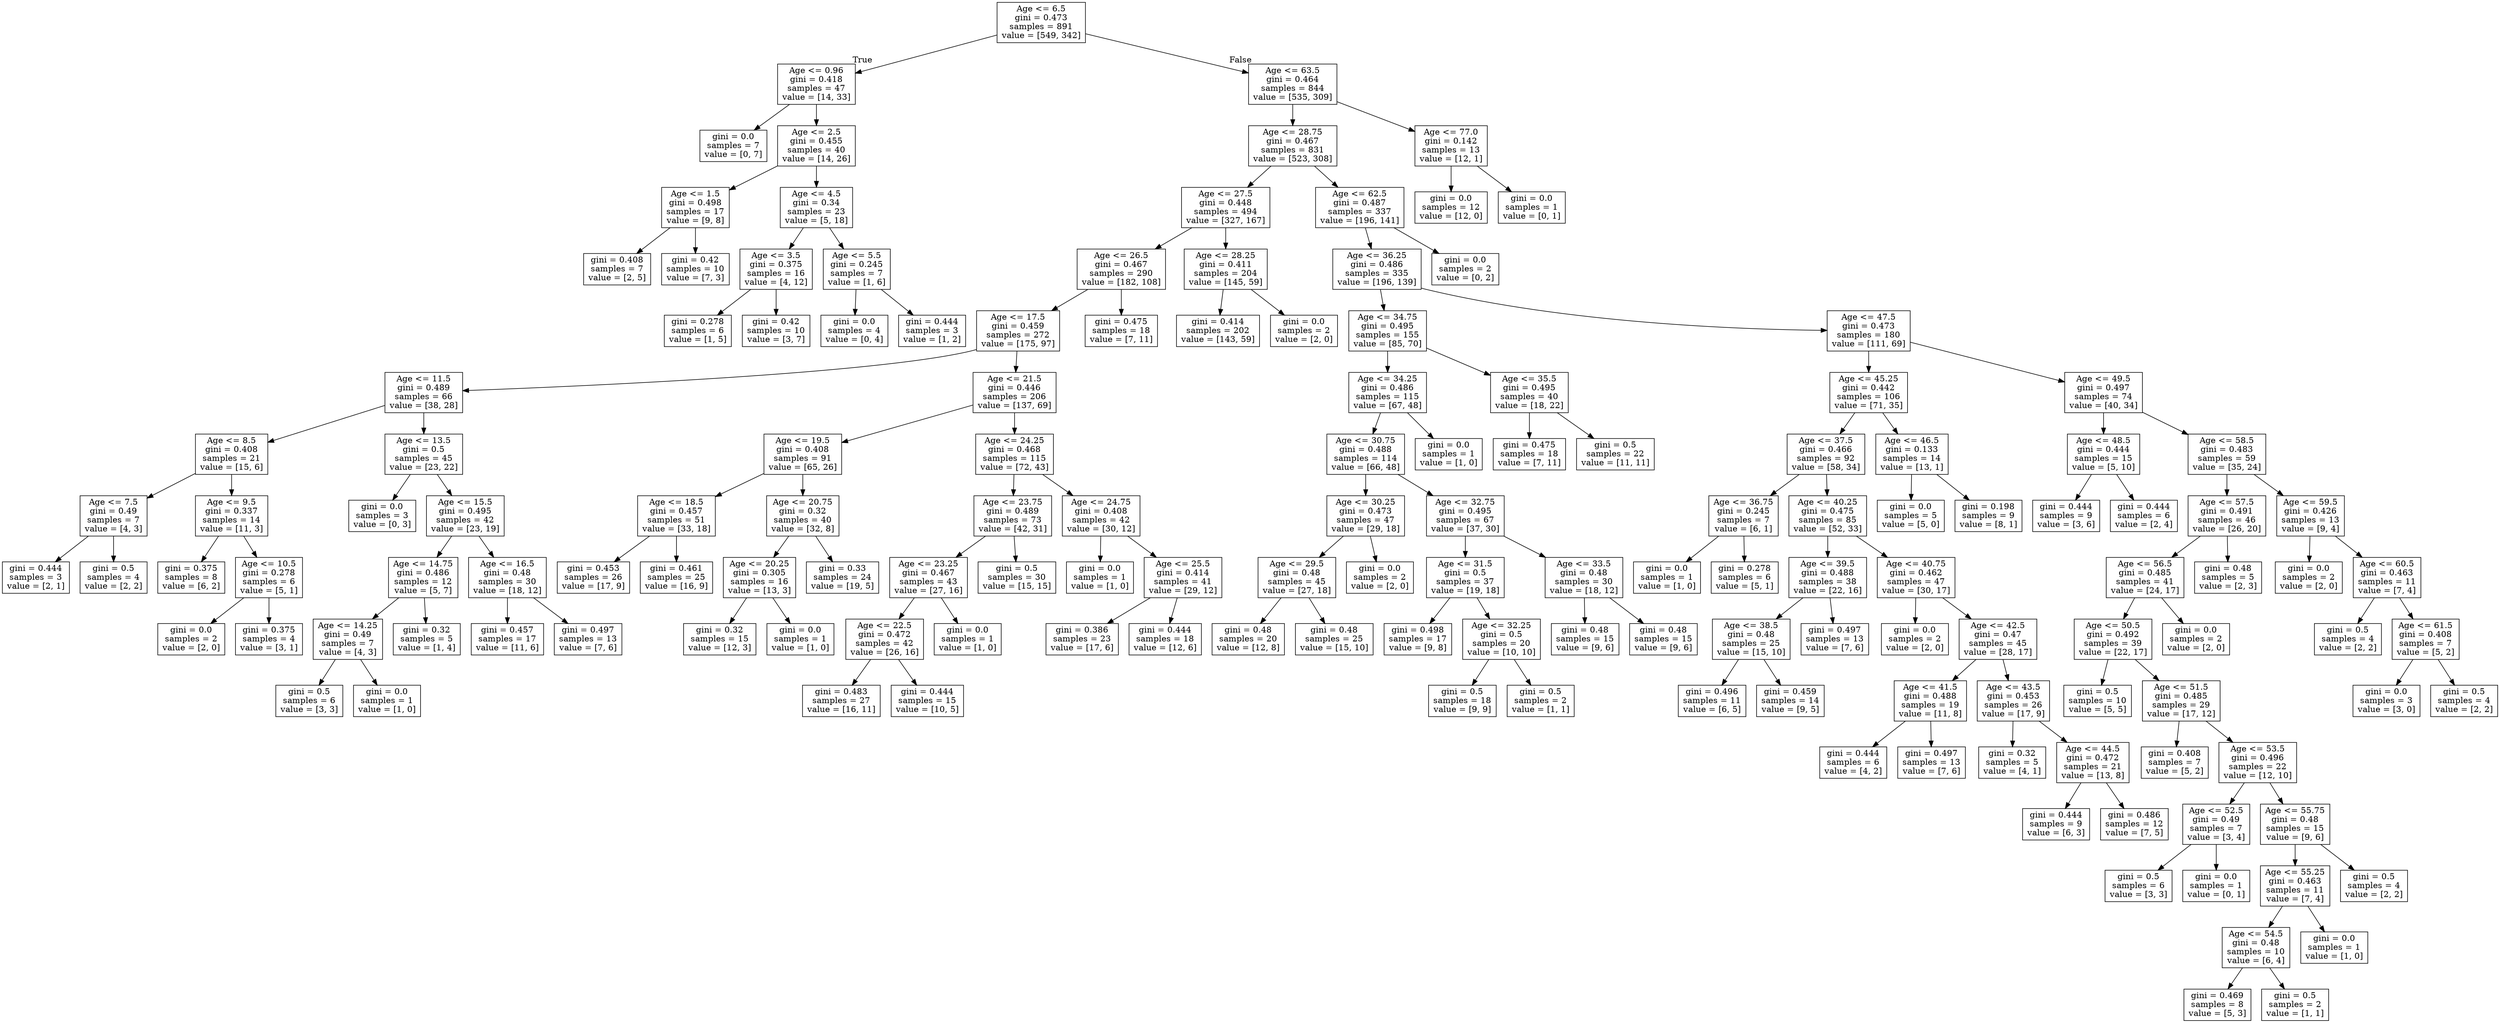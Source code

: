 digraph Tree {
node [shape=box] ;
0 [label="Age <= 6.5\ngini = 0.473\nsamples = 891\nvalue = [549, 342]"] ;
1 [label="Age <= 0.96\ngini = 0.418\nsamples = 47\nvalue = [14, 33]"] ;
0 -> 1 [labeldistance=2.5, labelangle=45, headlabel="True"] ;
2 [label="gini = 0.0\nsamples = 7\nvalue = [0, 7]"] ;
1 -> 2 ;
3 [label="Age <= 2.5\ngini = 0.455\nsamples = 40\nvalue = [14, 26]"] ;
1 -> 3 ;
4 [label="Age <= 1.5\ngini = 0.498\nsamples = 17\nvalue = [9, 8]"] ;
3 -> 4 ;
5 [label="gini = 0.408\nsamples = 7\nvalue = [2, 5]"] ;
4 -> 5 ;
6 [label="gini = 0.42\nsamples = 10\nvalue = [7, 3]"] ;
4 -> 6 ;
7 [label="Age <= 4.5\ngini = 0.34\nsamples = 23\nvalue = [5, 18]"] ;
3 -> 7 ;
8 [label="Age <= 3.5\ngini = 0.375\nsamples = 16\nvalue = [4, 12]"] ;
7 -> 8 ;
9 [label="gini = 0.278\nsamples = 6\nvalue = [1, 5]"] ;
8 -> 9 ;
10 [label="gini = 0.42\nsamples = 10\nvalue = [3, 7]"] ;
8 -> 10 ;
11 [label="Age <= 5.5\ngini = 0.245\nsamples = 7\nvalue = [1, 6]"] ;
7 -> 11 ;
12 [label="gini = 0.0\nsamples = 4\nvalue = [0, 4]"] ;
11 -> 12 ;
13 [label="gini = 0.444\nsamples = 3\nvalue = [1, 2]"] ;
11 -> 13 ;
14 [label="Age <= 63.5\ngini = 0.464\nsamples = 844\nvalue = [535, 309]"] ;
0 -> 14 [labeldistance=2.5, labelangle=-45, headlabel="False"] ;
15 [label="Age <= 28.75\ngini = 0.467\nsamples = 831\nvalue = [523, 308]"] ;
14 -> 15 ;
16 [label="Age <= 27.5\ngini = 0.448\nsamples = 494\nvalue = [327, 167]"] ;
15 -> 16 ;
17 [label="Age <= 26.5\ngini = 0.467\nsamples = 290\nvalue = [182, 108]"] ;
16 -> 17 ;
18 [label="Age <= 17.5\ngini = 0.459\nsamples = 272\nvalue = [175, 97]"] ;
17 -> 18 ;
19 [label="Age <= 11.5\ngini = 0.489\nsamples = 66\nvalue = [38, 28]"] ;
18 -> 19 ;
20 [label="Age <= 8.5\ngini = 0.408\nsamples = 21\nvalue = [15, 6]"] ;
19 -> 20 ;
21 [label="Age <= 7.5\ngini = 0.49\nsamples = 7\nvalue = [4, 3]"] ;
20 -> 21 ;
22 [label="gini = 0.444\nsamples = 3\nvalue = [2, 1]"] ;
21 -> 22 ;
23 [label="gini = 0.5\nsamples = 4\nvalue = [2, 2]"] ;
21 -> 23 ;
24 [label="Age <= 9.5\ngini = 0.337\nsamples = 14\nvalue = [11, 3]"] ;
20 -> 24 ;
25 [label="gini = 0.375\nsamples = 8\nvalue = [6, 2]"] ;
24 -> 25 ;
26 [label="Age <= 10.5\ngini = 0.278\nsamples = 6\nvalue = [5, 1]"] ;
24 -> 26 ;
27 [label="gini = 0.0\nsamples = 2\nvalue = [2, 0]"] ;
26 -> 27 ;
28 [label="gini = 0.375\nsamples = 4\nvalue = [3, 1]"] ;
26 -> 28 ;
29 [label="Age <= 13.5\ngini = 0.5\nsamples = 45\nvalue = [23, 22]"] ;
19 -> 29 ;
30 [label="gini = 0.0\nsamples = 3\nvalue = [0, 3]"] ;
29 -> 30 ;
31 [label="Age <= 15.5\ngini = 0.495\nsamples = 42\nvalue = [23, 19]"] ;
29 -> 31 ;
32 [label="Age <= 14.75\ngini = 0.486\nsamples = 12\nvalue = [5, 7]"] ;
31 -> 32 ;
33 [label="Age <= 14.25\ngini = 0.49\nsamples = 7\nvalue = [4, 3]"] ;
32 -> 33 ;
34 [label="gini = 0.5\nsamples = 6\nvalue = [3, 3]"] ;
33 -> 34 ;
35 [label="gini = 0.0\nsamples = 1\nvalue = [1, 0]"] ;
33 -> 35 ;
36 [label="gini = 0.32\nsamples = 5\nvalue = [1, 4]"] ;
32 -> 36 ;
37 [label="Age <= 16.5\ngini = 0.48\nsamples = 30\nvalue = [18, 12]"] ;
31 -> 37 ;
38 [label="gini = 0.457\nsamples = 17\nvalue = [11, 6]"] ;
37 -> 38 ;
39 [label="gini = 0.497\nsamples = 13\nvalue = [7, 6]"] ;
37 -> 39 ;
40 [label="Age <= 21.5\ngini = 0.446\nsamples = 206\nvalue = [137, 69]"] ;
18 -> 40 ;
41 [label="Age <= 19.5\ngini = 0.408\nsamples = 91\nvalue = [65, 26]"] ;
40 -> 41 ;
42 [label="Age <= 18.5\ngini = 0.457\nsamples = 51\nvalue = [33, 18]"] ;
41 -> 42 ;
43 [label="gini = 0.453\nsamples = 26\nvalue = [17, 9]"] ;
42 -> 43 ;
44 [label="gini = 0.461\nsamples = 25\nvalue = [16, 9]"] ;
42 -> 44 ;
45 [label="Age <= 20.75\ngini = 0.32\nsamples = 40\nvalue = [32, 8]"] ;
41 -> 45 ;
46 [label="Age <= 20.25\ngini = 0.305\nsamples = 16\nvalue = [13, 3]"] ;
45 -> 46 ;
47 [label="gini = 0.32\nsamples = 15\nvalue = [12, 3]"] ;
46 -> 47 ;
48 [label="gini = 0.0\nsamples = 1\nvalue = [1, 0]"] ;
46 -> 48 ;
49 [label="gini = 0.33\nsamples = 24\nvalue = [19, 5]"] ;
45 -> 49 ;
50 [label="Age <= 24.25\ngini = 0.468\nsamples = 115\nvalue = [72, 43]"] ;
40 -> 50 ;
51 [label="Age <= 23.75\ngini = 0.489\nsamples = 73\nvalue = [42, 31]"] ;
50 -> 51 ;
52 [label="Age <= 23.25\ngini = 0.467\nsamples = 43\nvalue = [27, 16]"] ;
51 -> 52 ;
53 [label="Age <= 22.5\ngini = 0.472\nsamples = 42\nvalue = [26, 16]"] ;
52 -> 53 ;
54 [label="gini = 0.483\nsamples = 27\nvalue = [16, 11]"] ;
53 -> 54 ;
55 [label="gini = 0.444\nsamples = 15\nvalue = [10, 5]"] ;
53 -> 55 ;
56 [label="gini = 0.0\nsamples = 1\nvalue = [1, 0]"] ;
52 -> 56 ;
57 [label="gini = 0.5\nsamples = 30\nvalue = [15, 15]"] ;
51 -> 57 ;
58 [label="Age <= 24.75\ngini = 0.408\nsamples = 42\nvalue = [30, 12]"] ;
50 -> 58 ;
59 [label="gini = 0.0\nsamples = 1\nvalue = [1, 0]"] ;
58 -> 59 ;
60 [label="Age <= 25.5\ngini = 0.414\nsamples = 41\nvalue = [29, 12]"] ;
58 -> 60 ;
61 [label="gini = 0.386\nsamples = 23\nvalue = [17, 6]"] ;
60 -> 61 ;
62 [label="gini = 0.444\nsamples = 18\nvalue = [12, 6]"] ;
60 -> 62 ;
63 [label="gini = 0.475\nsamples = 18\nvalue = [7, 11]"] ;
17 -> 63 ;
64 [label="Age <= 28.25\ngini = 0.411\nsamples = 204\nvalue = [145, 59]"] ;
16 -> 64 ;
65 [label="gini = 0.414\nsamples = 202\nvalue = [143, 59]"] ;
64 -> 65 ;
66 [label="gini = 0.0\nsamples = 2\nvalue = [2, 0]"] ;
64 -> 66 ;
67 [label="Age <= 62.5\ngini = 0.487\nsamples = 337\nvalue = [196, 141]"] ;
15 -> 67 ;
68 [label="Age <= 36.25\ngini = 0.486\nsamples = 335\nvalue = [196, 139]"] ;
67 -> 68 ;
69 [label="Age <= 34.75\ngini = 0.495\nsamples = 155\nvalue = [85, 70]"] ;
68 -> 69 ;
70 [label="Age <= 34.25\ngini = 0.486\nsamples = 115\nvalue = [67, 48]"] ;
69 -> 70 ;
71 [label="Age <= 30.75\ngini = 0.488\nsamples = 114\nvalue = [66, 48]"] ;
70 -> 71 ;
72 [label="Age <= 30.25\ngini = 0.473\nsamples = 47\nvalue = [29, 18]"] ;
71 -> 72 ;
73 [label="Age <= 29.5\ngini = 0.48\nsamples = 45\nvalue = [27, 18]"] ;
72 -> 73 ;
74 [label="gini = 0.48\nsamples = 20\nvalue = [12, 8]"] ;
73 -> 74 ;
75 [label="gini = 0.48\nsamples = 25\nvalue = [15, 10]"] ;
73 -> 75 ;
76 [label="gini = 0.0\nsamples = 2\nvalue = [2, 0]"] ;
72 -> 76 ;
77 [label="Age <= 32.75\ngini = 0.495\nsamples = 67\nvalue = [37, 30]"] ;
71 -> 77 ;
78 [label="Age <= 31.5\ngini = 0.5\nsamples = 37\nvalue = [19, 18]"] ;
77 -> 78 ;
79 [label="gini = 0.498\nsamples = 17\nvalue = [9, 8]"] ;
78 -> 79 ;
80 [label="Age <= 32.25\ngini = 0.5\nsamples = 20\nvalue = [10, 10]"] ;
78 -> 80 ;
81 [label="gini = 0.5\nsamples = 18\nvalue = [9, 9]"] ;
80 -> 81 ;
82 [label="gini = 0.5\nsamples = 2\nvalue = [1, 1]"] ;
80 -> 82 ;
83 [label="Age <= 33.5\ngini = 0.48\nsamples = 30\nvalue = [18, 12]"] ;
77 -> 83 ;
84 [label="gini = 0.48\nsamples = 15\nvalue = [9, 6]"] ;
83 -> 84 ;
85 [label="gini = 0.48\nsamples = 15\nvalue = [9, 6]"] ;
83 -> 85 ;
86 [label="gini = 0.0\nsamples = 1\nvalue = [1, 0]"] ;
70 -> 86 ;
87 [label="Age <= 35.5\ngini = 0.495\nsamples = 40\nvalue = [18, 22]"] ;
69 -> 87 ;
88 [label="gini = 0.475\nsamples = 18\nvalue = [7, 11]"] ;
87 -> 88 ;
89 [label="gini = 0.5\nsamples = 22\nvalue = [11, 11]"] ;
87 -> 89 ;
90 [label="Age <= 47.5\ngini = 0.473\nsamples = 180\nvalue = [111, 69]"] ;
68 -> 90 ;
91 [label="Age <= 45.25\ngini = 0.442\nsamples = 106\nvalue = [71, 35]"] ;
90 -> 91 ;
92 [label="Age <= 37.5\ngini = 0.466\nsamples = 92\nvalue = [58, 34]"] ;
91 -> 92 ;
93 [label="Age <= 36.75\ngini = 0.245\nsamples = 7\nvalue = [6, 1]"] ;
92 -> 93 ;
94 [label="gini = 0.0\nsamples = 1\nvalue = [1, 0]"] ;
93 -> 94 ;
95 [label="gini = 0.278\nsamples = 6\nvalue = [5, 1]"] ;
93 -> 95 ;
96 [label="Age <= 40.25\ngini = 0.475\nsamples = 85\nvalue = [52, 33]"] ;
92 -> 96 ;
97 [label="Age <= 39.5\ngini = 0.488\nsamples = 38\nvalue = [22, 16]"] ;
96 -> 97 ;
98 [label="Age <= 38.5\ngini = 0.48\nsamples = 25\nvalue = [15, 10]"] ;
97 -> 98 ;
99 [label="gini = 0.496\nsamples = 11\nvalue = [6, 5]"] ;
98 -> 99 ;
100 [label="gini = 0.459\nsamples = 14\nvalue = [9, 5]"] ;
98 -> 100 ;
101 [label="gini = 0.497\nsamples = 13\nvalue = [7, 6]"] ;
97 -> 101 ;
102 [label="Age <= 40.75\ngini = 0.462\nsamples = 47\nvalue = [30, 17]"] ;
96 -> 102 ;
103 [label="gini = 0.0\nsamples = 2\nvalue = [2, 0]"] ;
102 -> 103 ;
104 [label="Age <= 42.5\ngini = 0.47\nsamples = 45\nvalue = [28, 17]"] ;
102 -> 104 ;
105 [label="Age <= 41.5\ngini = 0.488\nsamples = 19\nvalue = [11, 8]"] ;
104 -> 105 ;
106 [label="gini = 0.444\nsamples = 6\nvalue = [4, 2]"] ;
105 -> 106 ;
107 [label="gini = 0.497\nsamples = 13\nvalue = [7, 6]"] ;
105 -> 107 ;
108 [label="Age <= 43.5\ngini = 0.453\nsamples = 26\nvalue = [17, 9]"] ;
104 -> 108 ;
109 [label="gini = 0.32\nsamples = 5\nvalue = [4, 1]"] ;
108 -> 109 ;
110 [label="Age <= 44.5\ngini = 0.472\nsamples = 21\nvalue = [13, 8]"] ;
108 -> 110 ;
111 [label="gini = 0.444\nsamples = 9\nvalue = [6, 3]"] ;
110 -> 111 ;
112 [label="gini = 0.486\nsamples = 12\nvalue = [7, 5]"] ;
110 -> 112 ;
113 [label="Age <= 46.5\ngini = 0.133\nsamples = 14\nvalue = [13, 1]"] ;
91 -> 113 ;
114 [label="gini = 0.0\nsamples = 5\nvalue = [5, 0]"] ;
113 -> 114 ;
115 [label="gini = 0.198\nsamples = 9\nvalue = [8, 1]"] ;
113 -> 115 ;
116 [label="Age <= 49.5\ngini = 0.497\nsamples = 74\nvalue = [40, 34]"] ;
90 -> 116 ;
117 [label="Age <= 48.5\ngini = 0.444\nsamples = 15\nvalue = [5, 10]"] ;
116 -> 117 ;
118 [label="gini = 0.444\nsamples = 9\nvalue = [3, 6]"] ;
117 -> 118 ;
119 [label="gini = 0.444\nsamples = 6\nvalue = [2, 4]"] ;
117 -> 119 ;
120 [label="Age <= 58.5\ngini = 0.483\nsamples = 59\nvalue = [35, 24]"] ;
116 -> 120 ;
121 [label="Age <= 57.5\ngini = 0.491\nsamples = 46\nvalue = [26, 20]"] ;
120 -> 121 ;
122 [label="Age <= 56.5\ngini = 0.485\nsamples = 41\nvalue = [24, 17]"] ;
121 -> 122 ;
123 [label="Age <= 50.5\ngini = 0.492\nsamples = 39\nvalue = [22, 17]"] ;
122 -> 123 ;
124 [label="gini = 0.5\nsamples = 10\nvalue = [5, 5]"] ;
123 -> 124 ;
125 [label="Age <= 51.5\ngini = 0.485\nsamples = 29\nvalue = [17, 12]"] ;
123 -> 125 ;
126 [label="gini = 0.408\nsamples = 7\nvalue = [5, 2]"] ;
125 -> 126 ;
127 [label="Age <= 53.5\ngini = 0.496\nsamples = 22\nvalue = [12, 10]"] ;
125 -> 127 ;
128 [label="Age <= 52.5\ngini = 0.49\nsamples = 7\nvalue = [3, 4]"] ;
127 -> 128 ;
129 [label="gini = 0.5\nsamples = 6\nvalue = [3, 3]"] ;
128 -> 129 ;
130 [label="gini = 0.0\nsamples = 1\nvalue = [0, 1]"] ;
128 -> 130 ;
131 [label="Age <= 55.75\ngini = 0.48\nsamples = 15\nvalue = [9, 6]"] ;
127 -> 131 ;
132 [label="Age <= 55.25\ngini = 0.463\nsamples = 11\nvalue = [7, 4]"] ;
131 -> 132 ;
133 [label="Age <= 54.5\ngini = 0.48\nsamples = 10\nvalue = [6, 4]"] ;
132 -> 133 ;
134 [label="gini = 0.469\nsamples = 8\nvalue = [5, 3]"] ;
133 -> 134 ;
135 [label="gini = 0.5\nsamples = 2\nvalue = [1, 1]"] ;
133 -> 135 ;
136 [label="gini = 0.0\nsamples = 1\nvalue = [1, 0]"] ;
132 -> 136 ;
137 [label="gini = 0.5\nsamples = 4\nvalue = [2, 2]"] ;
131 -> 137 ;
138 [label="gini = 0.0\nsamples = 2\nvalue = [2, 0]"] ;
122 -> 138 ;
139 [label="gini = 0.48\nsamples = 5\nvalue = [2, 3]"] ;
121 -> 139 ;
140 [label="Age <= 59.5\ngini = 0.426\nsamples = 13\nvalue = [9, 4]"] ;
120 -> 140 ;
141 [label="gini = 0.0\nsamples = 2\nvalue = [2, 0]"] ;
140 -> 141 ;
142 [label="Age <= 60.5\ngini = 0.463\nsamples = 11\nvalue = [7, 4]"] ;
140 -> 142 ;
143 [label="gini = 0.5\nsamples = 4\nvalue = [2, 2]"] ;
142 -> 143 ;
144 [label="Age <= 61.5\ngini = 0.408\nsamples = 7\nvalue = [5, 2]"] ;
142 -> 144 ;
145 [label="gini = 0.0\nsamples = 3\nvalue = [3, 0]"] ;
144 -> 145 ;
146 [label="gini = 0.5\nsamples = 4\nvalue = [2, 2]"] ;
144 -> 146 ;
147 [label="gini = 0.0\nsamples = 2\nvalue = [0, 2]"] ;
67 -> 147 ;
148 [label="Age <= 77.0\ngini = 0.142\nsamples = 13\nvalue = [12, 1]"] ;
14 -> 148 ;
149 [label="gini = 0.0\nsamples = 12\nvalue = [12, 0]"] ;
148 -> 149 ;
150 [label="gini = 0.0\nsamples = 1\nvalue = [0, 1]"] ;
148 -> 150 ;
}